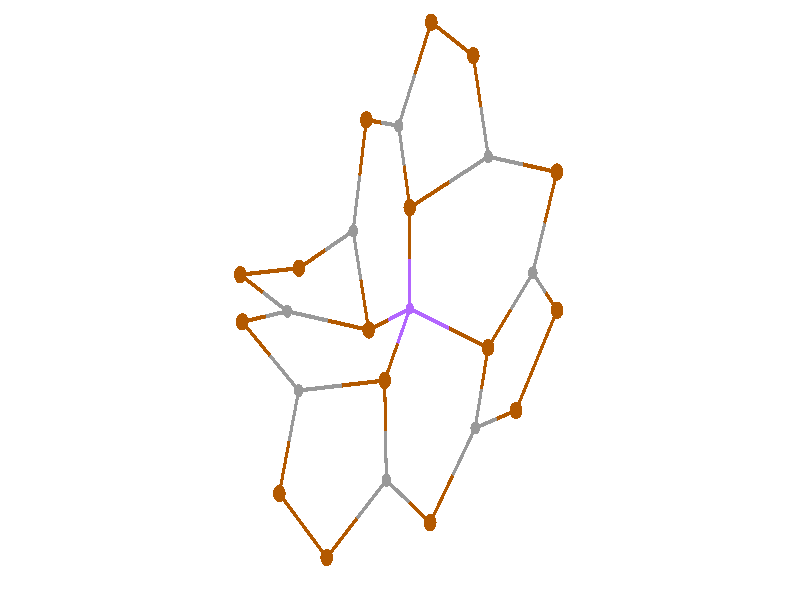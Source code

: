 // 
// Molecular graphics export from VMD 1.9.1
// http://www.ks.uiuc.edu/Research/vmd/
// Requires POV-Ray 3.5 or later
// 
// POV 3.x input script : E:/Users/Kevin Reiter/Documents/GitHub/promotion/daten/porph/zn.pov 
// try povray +W1920 +H1057 -IE:/Users/Kevin Reiter/Documents/GitHub/promotion/daten/porph/zn.pov -OE:/Users/Kevin Reiter/Documents/GitHub/promotion/daten/porph/zn.pov.tga +P +X +A +FT +C
#if (version < 3.5) 
#error "VMD POV3DisplayDevice has been compiled for POV-Ray 3.5 or above.\nPlease upgrade POV-Ray or recompile VMD."
#end 
#declare VMD_clip_on=array[3] {0, 0, 0};
#declare VMD_clip=array[3];
#declare VMD_scaledclip=array[3];
#declare VMD_line_width=0.0020;
#macro VMDC ( C1 )
  texture { pigment { rgbt C1 }}
#end
#macro VMD_point (P1, R1, C1)
  #local T = texture { finish { ambient 1.0 diffuse 0.0 phong 0.0 specular 0.0 } pigment { C1 } }
  #if(VMD_clip_on[2])
  intersection {
    sphere {P1, R1 texture {T} #if(VMD_clip_on[1]) clipped_by {VMD_clip[1]} #end no_shadow}
    VMD_clip[2]
  }
  #else
  sphere {P1, R1 texture {T} #if(VMD_clip_on[1]) clipped_by {VMD_clip[1]} #end no_shadow}
  #end
#end
#macro VMD_line (P1, P2, C1)
  #local T = texture { finish { ambient 1.0 diffuse 0.0 phong 0.0 specular 0.0 } pigment { C1 } }
  #if(VMD_clip_on[2])
  intersection {
    cylinder {P1, P2, VMD_line_width texture {T} #if(VMD_clip_on[1]) clipped_by {VMD_clip[1]} #end no_shadow}
    VMD_clip[2]
  }
  #else
  cylinder {P1, P2, VMD_line_width texture {T} #if(VMD_clip_on[1]) clipped_by {VMD_clip[1]} #end no_shadow}
  #end
#end
#macro VMD_sphere (P1, R1, C1)
  #local T = texture { pigment { C1 } }
  #if(VMD_clip_on[2])
  intersection {
    sphere {P1, R1 texture {T} #if(VMD_clip_on[1]) clipped_by {VMD_clip[1]} #end no_shadow}
    VMD_clip[2]
  }
  #else
  sphere {P1, R1 texture {T} #if(VMD_clip_on[1]) clipped_by {VMD_clip[1]} #end no_shadow}
  #end
#end
#macro VMD_cylinder (P1, P2, R1, C1, O1)
  #local T = texture { pigment { C1 } }
  #if(VMD_clip_on[2])
  intersection {
    cylinder {P1, P2, R1 #if(O1) open #end texture {T} #if(VMD_clip_on[1]) clipped_by {VMD_clip[1]} #end no_shadow}
    VMD_clip[2]
  }
  #else
  cylinder {P1, P2, R1 #if(O1) open #end texture {T} #if(VMD_clip_on[1]) clipped_by {VMD_clip[1]} #end no_shadow}
  #end
#end
#macro VMD_cone (P1, P2, R1, C1)
  #local T = texture { pigment { C1 } }
  #if(VMD_clip_on[2])
  intersection {
    cone {P1, R1, P2, VMD_line_width texture {T} #if(VMD_clip_on[1]) clipped_by {VMD_clip[1]} #end no_shadow}
    VMD_clip[2]
  }
  #else
  cone {P1, R1, P2, VMD_line_width texture {T} #if(VMD_clip_on[1]) clipped_by {VMD_clip[1]} #end no_shadow}
  #end
#end
#macro VMD_triangle (P1, P2, P3, N1, N2, N3, C1)
  #local T = texture { pigment { C1 } }
  smooth_triangle {P1, N1, P2, N2, P3, N3 texture {T} #if(VMD_clip_on[1]) clipped_by {VMD_clip[1]} #end no_shadow}
#end
#macro VMD_tricolor (P1, P2, P3, N1, N2, N3, C1, C2, C3)
  #local NX = P2-P1;
  #local NY = P3-P1;
  #local NZ = vcross(NX, NY);
  #local T = texture { pigment {
    average pigment_map {
      [1 gradient x color_map {[0 rgb 0] [1 C2*3]}]
      [1 gradient y color_map {[0 rgb 0] [1 C3*3]}]
      [1 gradient z color_map {[0 rgb 0] [1 C1*3]}]
    }
    matrix <1.01,0,1,0,1.01,1,0,0,1,-.002,-.002,-1>
    matrix <NX.x,NX.y,NX.z,NY.x,NY.y,NY.z,NZ.x,NZ.y,NZ.z,P1.x,P1.y,P1.z>
  } }
  smooth_triangle {P1, N1, P2, N2, P3, N3 texture {T} #if(VMD_clip_on[1]) clipped_by {VMD_clip[1]} #end no_shadow}
#end
camera {
  orthographic
  location <0.0000, 0.0000, -2.0000>
  look_at <0.0000, 0.0000, 2.0000>
  up <0.0000, 3.0000, 0.0000>
  right <5.4494, 0.0000, 0.0000>
}
light_source { 
  <-0.1000, 0.1000, -1.0000> 
  color rgb<1.000, 1.000, 1.000> 
  parallel 
  point_at <0.0, 0.0, 0.0> 
}
light_source { 
  <1.0000, 2.0000, -0.5000> 
  color rgb<1.000, 1.000, 1.000> 
  parallel 
  point_at <0.0, 0.0, 0.0> 
}
background {
  color rgb<1.000, 1.000, 1.000>
}
#default { texture {
 finish { ambient 0.000 diffuse 0.650 phong 0.1 phong_size 40.000 specular 0.500 }
} }
#declare VMD_line_width=0.0020;
// MoleculeID: 3 ReprID: 0 Beginning CPK
// MoleculeID: 3 ReprID: 0 Beginning VDW
VMD_sphere(<0.9048,0.1352,0.1629>,0.0324,rgbt<0.600,0.600,0.600,0.000>)
VMD_sphere(<1.0685,0.6397,-0.0599>,0.0431,rgbt<0.700,0.350,0.000,0.000>)
VMD_sphere(<1.0702,-0.0513,0.6886>,0.0431,rgbt<0.700,0.350,0.000,0.000>)
VMD_sphere(<0.5999,-0.2377,-0.1584>,0.0431,rgbt<0.700,0.350,0.000,0.000>)
VMD_sphere(<0.6016,0.7165,-0.3739>,0.0324,rgbt<0.600,0.600,0.600,0.000>)
VMD_sphere(<0.7900,-0.5526,0.7551>,0.0431,rgbt<0.700,0.350,0.000,0.000>)
VMD_sphere(<0.5125,-0.6398,0.2502>,0.0324,rgbt<0.600,0.600,0.600,0.000>)
VMD_sphere(<0.4987,1.2218,-0.6791>,0.0431,rgbt<0.700,0.350,0.000,0.000>)
VMD_sphere(<0.0669,0.4618,-0.4154>,0.0431,rgbt<0.700,0.350,0.000,0.000>)
VMD_sphere(<0.2129,1.3892,-0.2055>,0.0431,rgbt<0.700,0.350,0.000,0.000>)
VMD_sphere(<-0.0091,0.8710,-0.0087>,0.0324,rgbt<0.600,0.600,0.600,0.000>)
VMD_sphere(<-0.2295,0.9003,0.5154>,0.0431,rgbt<0.700,0.350,0.000,0.000>)
VMD_sphere(<0.2056,-1.1137,0.1474>,0.0431,rgbt<0.700,0.350,0.000,0.000>)
VMD_sphere(<-0.3191,0.3452,0.5934>,0.0324,rgbt<0.600,0.600,0.600,0.000>)
VMD_sphere(<-0.0931,-0.9012,-0.2907>,0.0324,rgbt<0.600,0.600,0.600,0.000>)
VMD_sphere(<-0.6885,0.1592,1.0301>,0.0431,rgbt<0.700,0.350,0.000,0.000>)
VMD_sphere(<-0.2131,-0.1499,0.2979>,0.0431,rgbt<0.700,0.350,0.000,0.000>)
VMD_sphere(<-0.4990,-1.2879,-0.4926>,0.0431,rgbt<0.700,0.350,0.000,0.000>)
VMD_sphere(<-0.1043,-0.4025,-0.5837>,0.0431,rgbt<0.700,0.350,0.000,0.000>)
VMD_sphere(<-1.0883,0.1263,0.6141>,0.0431,rgbt<0.700,0.350,0.000,0.000>)
VMD_sphere(<-0.7674,-0.0565,0.1468>,0.0324,rgbt<0.600,0.600,0.600,0.000>)
VMD_sphere(<-0.8223,-0.9676,-0.8477>,0.0431,rgbt<0.700,0.350,0.000,0.000>)
VMD_sphere(<-0.6902,-0.4526,-0.5811>,0.0324,rgbt<0.600,0.600,0.600,0.000>)
VMD_sphere(<-1.0747,-0.1092,-0.3327>,0.0431,rgbt<0.700,0.350,0.000,0.000>)
VMD_sphere(<0.0669,-0.0437,-0.1725>,0.0291,rgbt<0.700,0.400,1.000,0.000>)
VMD_cylinder(<0.90484,0.135212,0.162859>,<0.752387,-0.05122,0.00222886>0.0105,rgbt<0.600,0.600,0.600,0.000>,1)
VMD_cylinder(<0.90484,0.135212,0.162859>,<0.987539,0.0419731,0.425707>0.0105,rgbt<0.600,0.600,0.600,0.000>,1)
VMD_cylinder(<0.90484,0.135212,0.162859>,<0.986677,0.387431,0.0514944>0.0105,rgbt<0.600,0.600,0.600,0.000>,1)
VMD_cylinder(<1.06852,0.63965,-0.0598703>,<0.986677,0.387431,0.0514944>0.0105,rgbt<0.700,0.350,0.000,0.000>,1)
VMD_cylinder(<1.06852,0.63965,-0.0598703>,<0.835033,0.678097,-0.21688>0.0105,rgbt<0.700,0.350,0.000,0.000>,1)
VMD_cylinder(<1.07024,-0.0512661,0.688555>,<0.987539,0.0419731,0.425707>0.0105,rgbt<0.700,0.350,0.000,0.000>,1)
VMD_cylinder(<1.07024,-0.0512661,0.688555>,<0.930139,-0.30191,0.721827>0.0105,rgbt<0.700,0.350,0.000,0.000>,1)
VMD_cylinder(<0.599934,-0.237652,-0.158401>,<0.333402,-0.140669,-0.16543>0.0105,rgbt<0.700,0.350,0.000,0.000>,1)
VMD_cylinder(<0.599934,-0.237652,-0.158401>,<0.752387,-0.05122,0.00222886>0.0105,rgbt<0.700,0.350,0.000,0.000>,1)
VMD_cylinder(<0.599934,-0.237652,-0.158401>,<0.556222,-0.438716,0.0458909>0.0105,rgbt<0.700,0.350,0.000,0.000>,1)
VMD_cylinder(<0.601551,0.716544,-0.37389>,<0.835033,0.678097,-0.21688>0.0105,rgbt<0.600,0.600,0.600,0.000>,1)
VMD_cylinder(<0.601551,0.716544,-0.37389>,<0.334213,0.589159,-0.394629>0.0105,rgbt<0.600,0.600,0.600,0.000>,1)
VMD_cylinder(<0.601551,0.716544,-0.37389>,<0.550141,0.96917,-0.526477>0.0105,rgbt<0.600,0.600,0.600,0.000>,1)
VMD_cylinder(<0.790039,-0.552554,0.755099>,<0.930139,-0.30191,0.721827>0.0105,rgbt<0.700,0.350,0.000,0.000>,1)
VMD_cylinder(<0.790039,-0.552554,0.755099>,<0.651275,-0.596167,0.502641>0.0105,rgbt<0.700,0.350,0.000,0.000>,1)
VMD_cylinder(<0.51251,-0.639779,0.250183>,<0.651275,-0.596167,0.502641>0.0105,rgbt<0.600,0.600,0.600,0.000>,1)
VMD_cylinder(<0.51251,-0.639779,0.250183>,<0.556222,-0.438716,0.0458909>0.0105,rgbt<0.600,0.600,0.600,0.000>,1)
VMD_cylinder(<0.51251,-0.639779,0.250183>,<0.359074,-0.876733,0.19877>0.0105,rgbt<0.600,0.600,0.600,0.000>,1)
VMD_cylinder(<0.498731,1.2218,-0.679064>,<0.550141,0.96917,-0.526477>0.0105,rgbt<0.700,0.350,0.000,0.000>,1)
VMD_cylinder(<0.498731,1.2218,-0.679064>,<0.355804,1.30548,-0.442274>0.0105,rgbt<0.700,0.350,0.000,0.000>,1)
VMD_cylinder(<0.0668746,0.461774,-0.415369>,<0.066872,0.209044,-0.293914>0.0105,rgbt<0.700,0.350,0.000,0.000>,1)
VMD_cylinder(<0.0668746,0.461774,-0.415369>,<0.334213,0.589159,-0.394629>0.0105,rgbt<0.700,0.350,0.000,0.000>,1)
VMD_cylinder(<0.0668746,0.461774,-0.415369>,<0.0288851,0.666393,-0.212031>0.0105,rgbt<0.700,0.350,0.000,0.000>,1)
VMD_cylinder(<0.212877,1.38917,-0.205484>,<0.355804,1.30548,-0.442274>0.0105,rgbt<0.700,0.350,0.000,0.000>,1)
VMD_cylinder(<0.212877,1.38917,-0.205484>,<0.101887,1.13009,-0.107089>0.0105,rgbt<0.700,0.350,0.000,0.000>,1)
VMD_cylinder(<-0.00910426,0.871012,-0.00869334>,<0.101887,1.13009,-0.107089>0.0105,rgbt<0.600,0.600,0.600,0.000>,1)
VMD_cylinder(<-0.00910426,0.871012,-0.00869334>,<0.0288851,0.666393,-0.212031>0.0105,rgbt<0.600,0.600,0.600,0.000>,1)
VMD_cylinder(<-0.00910426,0.871012,-0.00869334>,<-0.119285,0.885636,0.253338>0.0105,rgbt<0.600,0.600,0.600,0.000>,1)
VMD_cylinder(<-0.229465,0.90026,0.515369>,<-0.119285,0.885636,0.253338>0.0105,rgbt<0.700,0.350,0.000,0.000>,1)
VMD_cylinder(<-0.229465,0.90026,0.515369>,<-0.274307,0.622746,0.554361>0.0105,rgbt<0.700,0.350,0.000,0.000>,1)
VMD_cylinder(<0.205637,-1.11369,0.147356>,<0.0562512,-1.00746,-0.0716514>0.0105,rgbt<0.700,0.350,0.000,0.000>,1)
VMD_cylinder(<0.205637,-1.11369,0.147356>,<0.359074,-0.876733,0.19877>0.0105,rgbt<0.700,0.350,0.000,0.000>,1)
VMD_cylinder(<-0.319149,0.345233,0.593353>,<-0.274307,0.622746,0.554361>0.0105,rgbt<0.600,0.600,0.600,0.000>,1)
VMD_cylinder(<-0.319149,0.345233,0.593353>,<-0.266131,0.0976431,0.445614>0.0105,rgbt<0.600,0.600,0.600,0.000>,1)
VMD_cylinder(<-0.319149,0.345233,0.593353>,<-0.503826,0.252214,0.811703>0.0105,rgbt<0.600,0.600,0.600,0.000>,1)
VMD_cylinder(<-0.0931351,-0.901225,-0.290659>,<-0.0987258,-0.65185,-0.437193>0.0105,rgbt<0.600,0.600,0.600,0.000>,1)
VMD_cylinder(<-0.0931351,-0.901225,-0.290659>,<-0.29606,-1.09457,-0.391622>0.0105,rgbt<0.600,0.600,0.600,0.000>,1)
VMD_cylinder(<-0.0931351,-0.901225,-0.290659>,<0.0562512,-1.00746,-0.0716514>0.0105,rgbt<0.600,0.600,0.600,0.000>,1)
VMD_cylinder(<-0.688503,0.159196,1.03005>,<-0.888382,0.142727,0.822094>0.0105,rgbt<0.700,0.350,0.000,0.000>,1)
VMD_cylinder(<-0.688503,0.159196,1.03005>,<-0.503826,0.252214,0.811703>0.0105,rgbt<0.700,0.350,0.000,0.000>,1)
VMD_cylinder(<-0.213112,-0.149946,0.297875>,<-0.0731215,-0.0968166,0.0627081>0.0105,rgbt<0.700,0.350,0.000,0.000>,1)
VMD_cylinder(<-0.213112,-0.149946,0.297875>,<-0.266131,0.0976431,0.445614>0.0105,rgbt<0.700,0.350,0.000,0.000>,1)
VMD_cylinder(<-0.213112,-0.149946,0.297875>,<-0.490252,-0.10322,0.222355>0.0105,rgbt<0.700,0.350,0.000,0.000>,1)
VMD_cylinder(<-0.498985,-1.28792,-0.492585>,<-0.660661,-1.12778,-0.670138>0.0105,rgbt<0.700,0.350,0.000,0.000>,1)
VMD_cylinder(<-0.498985,-1.28792,-0.492585>,<-0.29606,-1.09457,-0.391622>0.0105,rgbt<0.700,0.350,0.000,0.000>,1)
VMD_cylinder(<-0.104316,-0.402475,-0.583728>,<-0.0187235,-0.223081,-0.378093>0.0105,rgbt<0.700,0.350,0.000,0.000>,1)
VMD_cylinder(<-0.104316,-0.402475,-0.583728>,<-0.0987258,-0.65185,-0.437193>0.0105,rgbt<0.700,0.350,0.000,0.000>,1)
VMD_cylinder(<-0.104316,-0.402475,-0.583728>,<-0.397248,-0.427529,-0.582399>0.0105,rgbt<0.700,0.350,0.000,0.000>,1)
VMD_cylinder(<-1.08826,0.126258,0.614136>,<-0.927826,0.0348826,0.380485>0.0105,rgbt<0.700,0.350,0.000,0.000>,1)
VMD_cylinder(<-1.08826,0.126258,0.614136>,<-0.888382,0.142727,0.822094>0.0105,rgbt<0.700,0.350,0.000,0.000>,1)
VMD_cylinder(<-0.767392,-0.0564932,0.146834>,<-0.490252,-0.10322,0.222355>0.0105,rgbt<0.600,0.600,0.600,0.000>,1)
VMD_cylinder(<-0.767392,-0.0564932,0.146834>,<-0.927826,0.0348826,0.380485>0.0105,rgbt<0.600,0.600,0.600,0.000>,1)
VMD_cylinder(<-0.767392,-0.0564932,0.146834>,<-0.921035,-0.0828428,-0.0929371>0.0105,rgbt<0.600,0.600,0.600,0.000>,1)
VMD_cylinder(<-0.822336,-0.967639,-0.84769>,<-0.756258,-0.710111,-0.714381>0.0105,rgbt<0.700,0.350,0.000,0.000>,1)
VMD_cylinder(<-0.822336,-0.967639,-0.84769>,<-0.660661,-1.12778,-0.670138>0.0105,rgbt<0.700,0.350,0.000,0.000>,1)
VMD_cylinder(<-0.690179,-0.452583,-0.581071>,<-0.882429,-0.280887,-0.45689>0.0105,rgbt<0.600,0.600,0.600,0.000>,1)
VMD_cylinder(<-0.690179,-0.452583,-0.581071>,<-0.397248,-0.427529,-0.582399>0.0105,rgbt<0.600,0.600,0.600,0.000>,1)
VMD_cylinder(<-0.690179,-0.452583,-0.581071>,<-0.756258,-0.710111,-0.714381>0.0105,rgbt<0.600,0.600,0.600,0.000>,1)
VMD_cylinder(<-1.07468,-0.109192,-0.332708>,<-0.921035,-0.0828428,-0.0929371>0.0105,rgbt<0.700,0.350,0.000,0.000>,1)
VMD_cylinder(<-1.07468,-0.109192,-0.332708>,<-0.882429,-0.280887,-0.45689>0.0105,rgbt<0.700,0.350,0.000,0.000>,1)
VMD_cylinder(<0.0668695,-0.0436868,-0.172459>,<0.333402,-0.140669,-0.16543>0.0105,rgbt<0.700,0.400,1.000,0.000>,1)
VMD_cylinder(<0.0668695,-0.0436868,-0.172459>,<0.066872,0.209044,-0.293914>0.0105,rgbt<0.700,0.400,1.000,0.000>,1)
VMD_cylinder(<0.0668695,-0.0436868,-0.172459>,<-0.0731215,-0.0968166,0.0627081>0.0105,rgbt<0.700,0.400,1.000,0.000>,1)
VMD_cylinder(<0.0668695,-0.0436868,-0.172459>,<-0.0187235,-0.223081,-0.378093>0.0105,rgbt<0.700,0.400,1.000,0.000>,1)
// End of POV-Ray 3.x generation 
